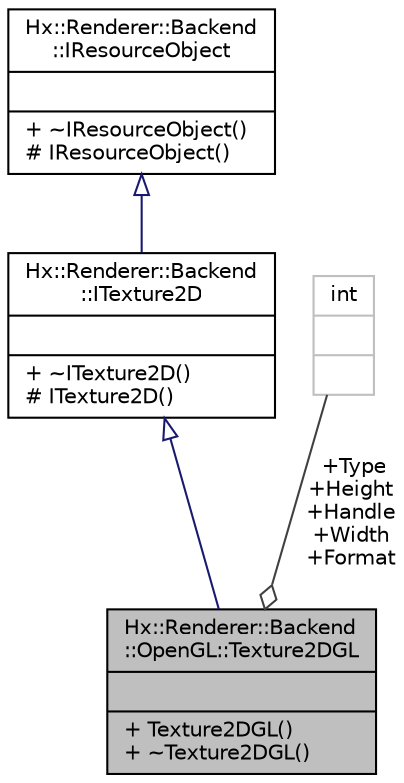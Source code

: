 digraph "Hx::Renderer::Backend::OpenGL::Texture2DGL"
{
  edge [fontname="Helvetica",fontsize="10",labelfontname="Helvetica",labelfontsize="10"];
  node [fontname="Helvetica",fontsize="10",shape=record];
  Node3 [label="{Hx::Renderer::Backend\l::OpenGL::Texture2DGL\n||+ Texture2DGL()\l+ ~Texture2DGL()\l}",height=0.2,width=0.4,color="black", fillcolor="grey75", style="filled", fontcolor="black"];
  Node4 -> Node3 [dir="back",color="midnightblue",fontsize="10",style="solid",arrowtail="onormal",fontname="Helvetica"];
  Node4 [label="{Hx::Renderer::Backend\l::ITexture2D\n||+ ~ITexture2D()\l# ITexture2D()\l}",height=0.2,width=0.4,color="black", fillcolor="white", style="filled",URL="$structHx_1_1Renderer_1_1Backend_1_1ITexture2D.html"];
  Node5 -> Node4 [dir="back",color="midnightblue",fontsize="10",style="solid",arrowtail="onormal",fontname="Helvetica"];
  Node5 [label="{Hx::Renderer::Backend\l::IResourceObject\n||+ ~IResourceObject()\l# IResourceObject()\l}",height=0.2,width=0.4,color="black", fillcolor="white", style="filled",URL="$structHx_1_1Renderer_1_1Backend_1_1IResourceObject.html"];
  Node6 -> Node3 [color="grey25",fontsize="10",style="solid",label=" +Type\n+Height\n+Handle\n+Width\n+Format" ,arrowhead="odiamond",fontname="Helvetica"];
  Node6 [label="{int\n||}",height=0.2,width=0.4,color="grey75", fillcolor="white", style="filled"];
}
